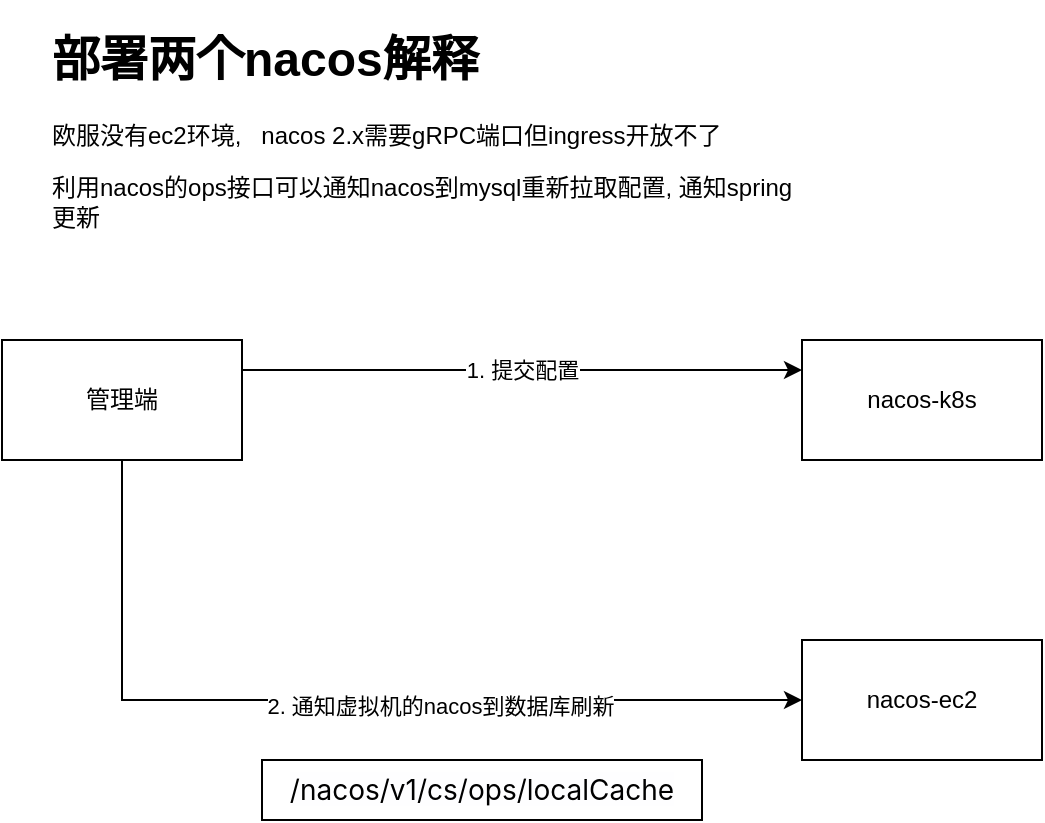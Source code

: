<mxfile version="20.5.3" type="github">
  <diagram id="ayqQ7T-YZ_BM9WAgvXPL" name="第 1 页">
    <mxGraphModel dx="2066" dy="1129" grid="1" gridSize="10" guides="1" tooltips="1" connect="1" arrows="1" fold="1" page="1" pageScale="1" pageWidth="827" pageHeight="1169" math="0" shadow="0">
      <root>
        <mxCell id="0" />
        <mxCell id="1" parent="0" />
        <mxCell id="fsr5ISJh2obqert98bvB-6" value="1. 提交配置" style="edgeStyle=orthogonalEdgeStyle;rounded=0;orthogonalLoop=1;jettySize=auto;html=1;exitX=1;exitY=0.25;exitDx=0;exitDy=0;entryX=0;entryY=0.25;entryDx=0;entryDy=0;fontColor=#000000;" edge="1" parent="1" source="fsr5ISJh2obqert98bvB-1" target="fsr5ISJh2obqert98bvB-2">
          <mxGeometry relative="1" as="geometry" />
        </mxCell>
        <mxCell id="fsr5ISJh2obqert98bvB-8" style="edgeStyle=orthogonalEdgeStyle;rounded=0;orthogonalLoop=1;jettySize=auto;html=1;exitX=0.5;exitY=1;exitDx=0;exitDy=0;entryX=0;entryY=0.5;entryDx=0;entryDy=0;fontColor=#000000;" edge="1" parent="1" source="fsr5ISJh2obqert98bvB-1" target="fsr5ISJh2obqert98bvB-3">
          <mxGeometry relative="1" as="geometry" />
        </mxCell>
        <mxCell id="fsr5ISJh2obqert98bvB-9" value="2. 通知虚拟机的nacos到数据库刷新" style="edgeLabel;html=1;align=center;verticalAlign=middle;resizable=0;points=[];fontColor=#000000;" vertex="1" connectable="0" parent="fsr5ISJh2obqert98bvB-8">
          <mxGeometry x="0.213" y="-3" relative="1" as="geometry">
            <mxPoint as="offset" />
          </mxGeometry>
        </mxCell>
        <mxCell id="fsr5ISJh2obqert98bvB-1" value="管理端" style="rounded=0;whiteSpace=wrap;html=1;" vertex="1" parent="1">
          <mxGeometry y="370" width="120" height="60" as="geometry" />
        </mxCell>
        <mxCell id="fsr5ISJh2obqert98bvB-2" value="nacos-k8s" style="rounded=0;whiteSpace=wrap;html=1;" vertex="1" parent="1">
          <mxGeometry x="400" y="370" width="120" height="60" as="geometry" />
        </mxCell>
        <mxCell id="fsr5ISJh2obqert98bvB-3" value="nacos-ec2" style="rounded=0;whiteSpace=wrap;html=1;" vertex="1" parent="1">
          <mxGeometry x="400" y="520" width="120" height="60" as="geometry" />
        </mxCell>
        <mxCell id="fsr5ISJh2obqert98bvB-5" value="&lt;span style=&quot;box-sizing: border-box; font-family: -apple-system, system-ui, &amp;quot;Segoe UI&amp;quot;, Roboto, &amp;quot;Helvetica Neue&amp;quot;, &amp;quot;PingFang SC&amp;quot;, &amp;quot;Microsoft Yahei&amp;quot;, Arial, &amp;quot;Noto Sans&amp;quot;, sans-serif, &amp;quot;Apple Color Emoji&amp;quot;, &amp;quot;Segoe UI Emoji&amp;quot;, &amp;quot;Segoe UI Symbol&amp;quot;, &amp;quot;Noto Color Emoji&amp;quot;; font-size: 14px; text-align: start; background-color: rgba(230, 231, 233, 0.04);&quot; class=&quot;pui-pages-api-api-manage-http-http-api-case-index-path-hover&quot;&gt;/nacos&lt;/span&gt;&lt;span style=&quot;box-sizing: border-box; font-family: -apple-system, system-ui, &amp;quot;Segoe UI&amp;quot;, Roboto, &amp;quot;Helvetica Neue&amp;quot;, &amp;quot;PingFang SC&amp;quot;, &amp;quot;Microsoft Yahei&amp;quot;, Arial, &amp;quot;Noto Sans&amp;quot;, sans-serif, &amp;quot;Apple Color Emoji&amp;quot;, &amp;quot;Segoe UI Emoji&amp;quot;, &amp;quot;Segoe UI Symbol&amp;quot;, &amp;quot;Noto Color Emoji&amp;quot;; font-size: 14px; text-align: start; background-color: rgba(230, 231, 233, 0.04);&quot; class=&quot;pui-pages-api-api-manage-http-http-api-case-index-path-hover&quot;&gt;/v1/cs/ops/localCache&lt;/span&gt;" style="rounded=0;whiteSpace=wrap;html=1;" vertex="1" parent="1">
          <mxGeometry x="130" y="580" width="220" height="30" as="geometry" />
        </mxCell>
        <mxCell id="fsr5ISJh2obqert98bvB-11" value="&lt;h1&gt;部署两个nacos解释&lt;/h1&gt;&lt;p&gt;欧服没有ec2环境,&amp;nbsp; &amp;nbsp;nacos 2.x需要gRPC端口但ingress开放不了&lt;/p&gt;&lt;p&gt;利用nacos的ops接口可以通知nacos到mysql重新拉取配置, 通知spring更新&lt;/p&gt;" style="text;html=1;strokeColor=none;fillColor=none;spacing=5;spacingTop=-20;whiteSpace=wrap;overflow=hidden;rounded=0;fontColor=#000000;" vertex="1" parent="1">
          <mxGeometry x="20" y="210" width="380" height="120" as="geometry" />
        </mxCell>
      </root>
    </mxGraphModel>
  </diagram>
</mxfile>
